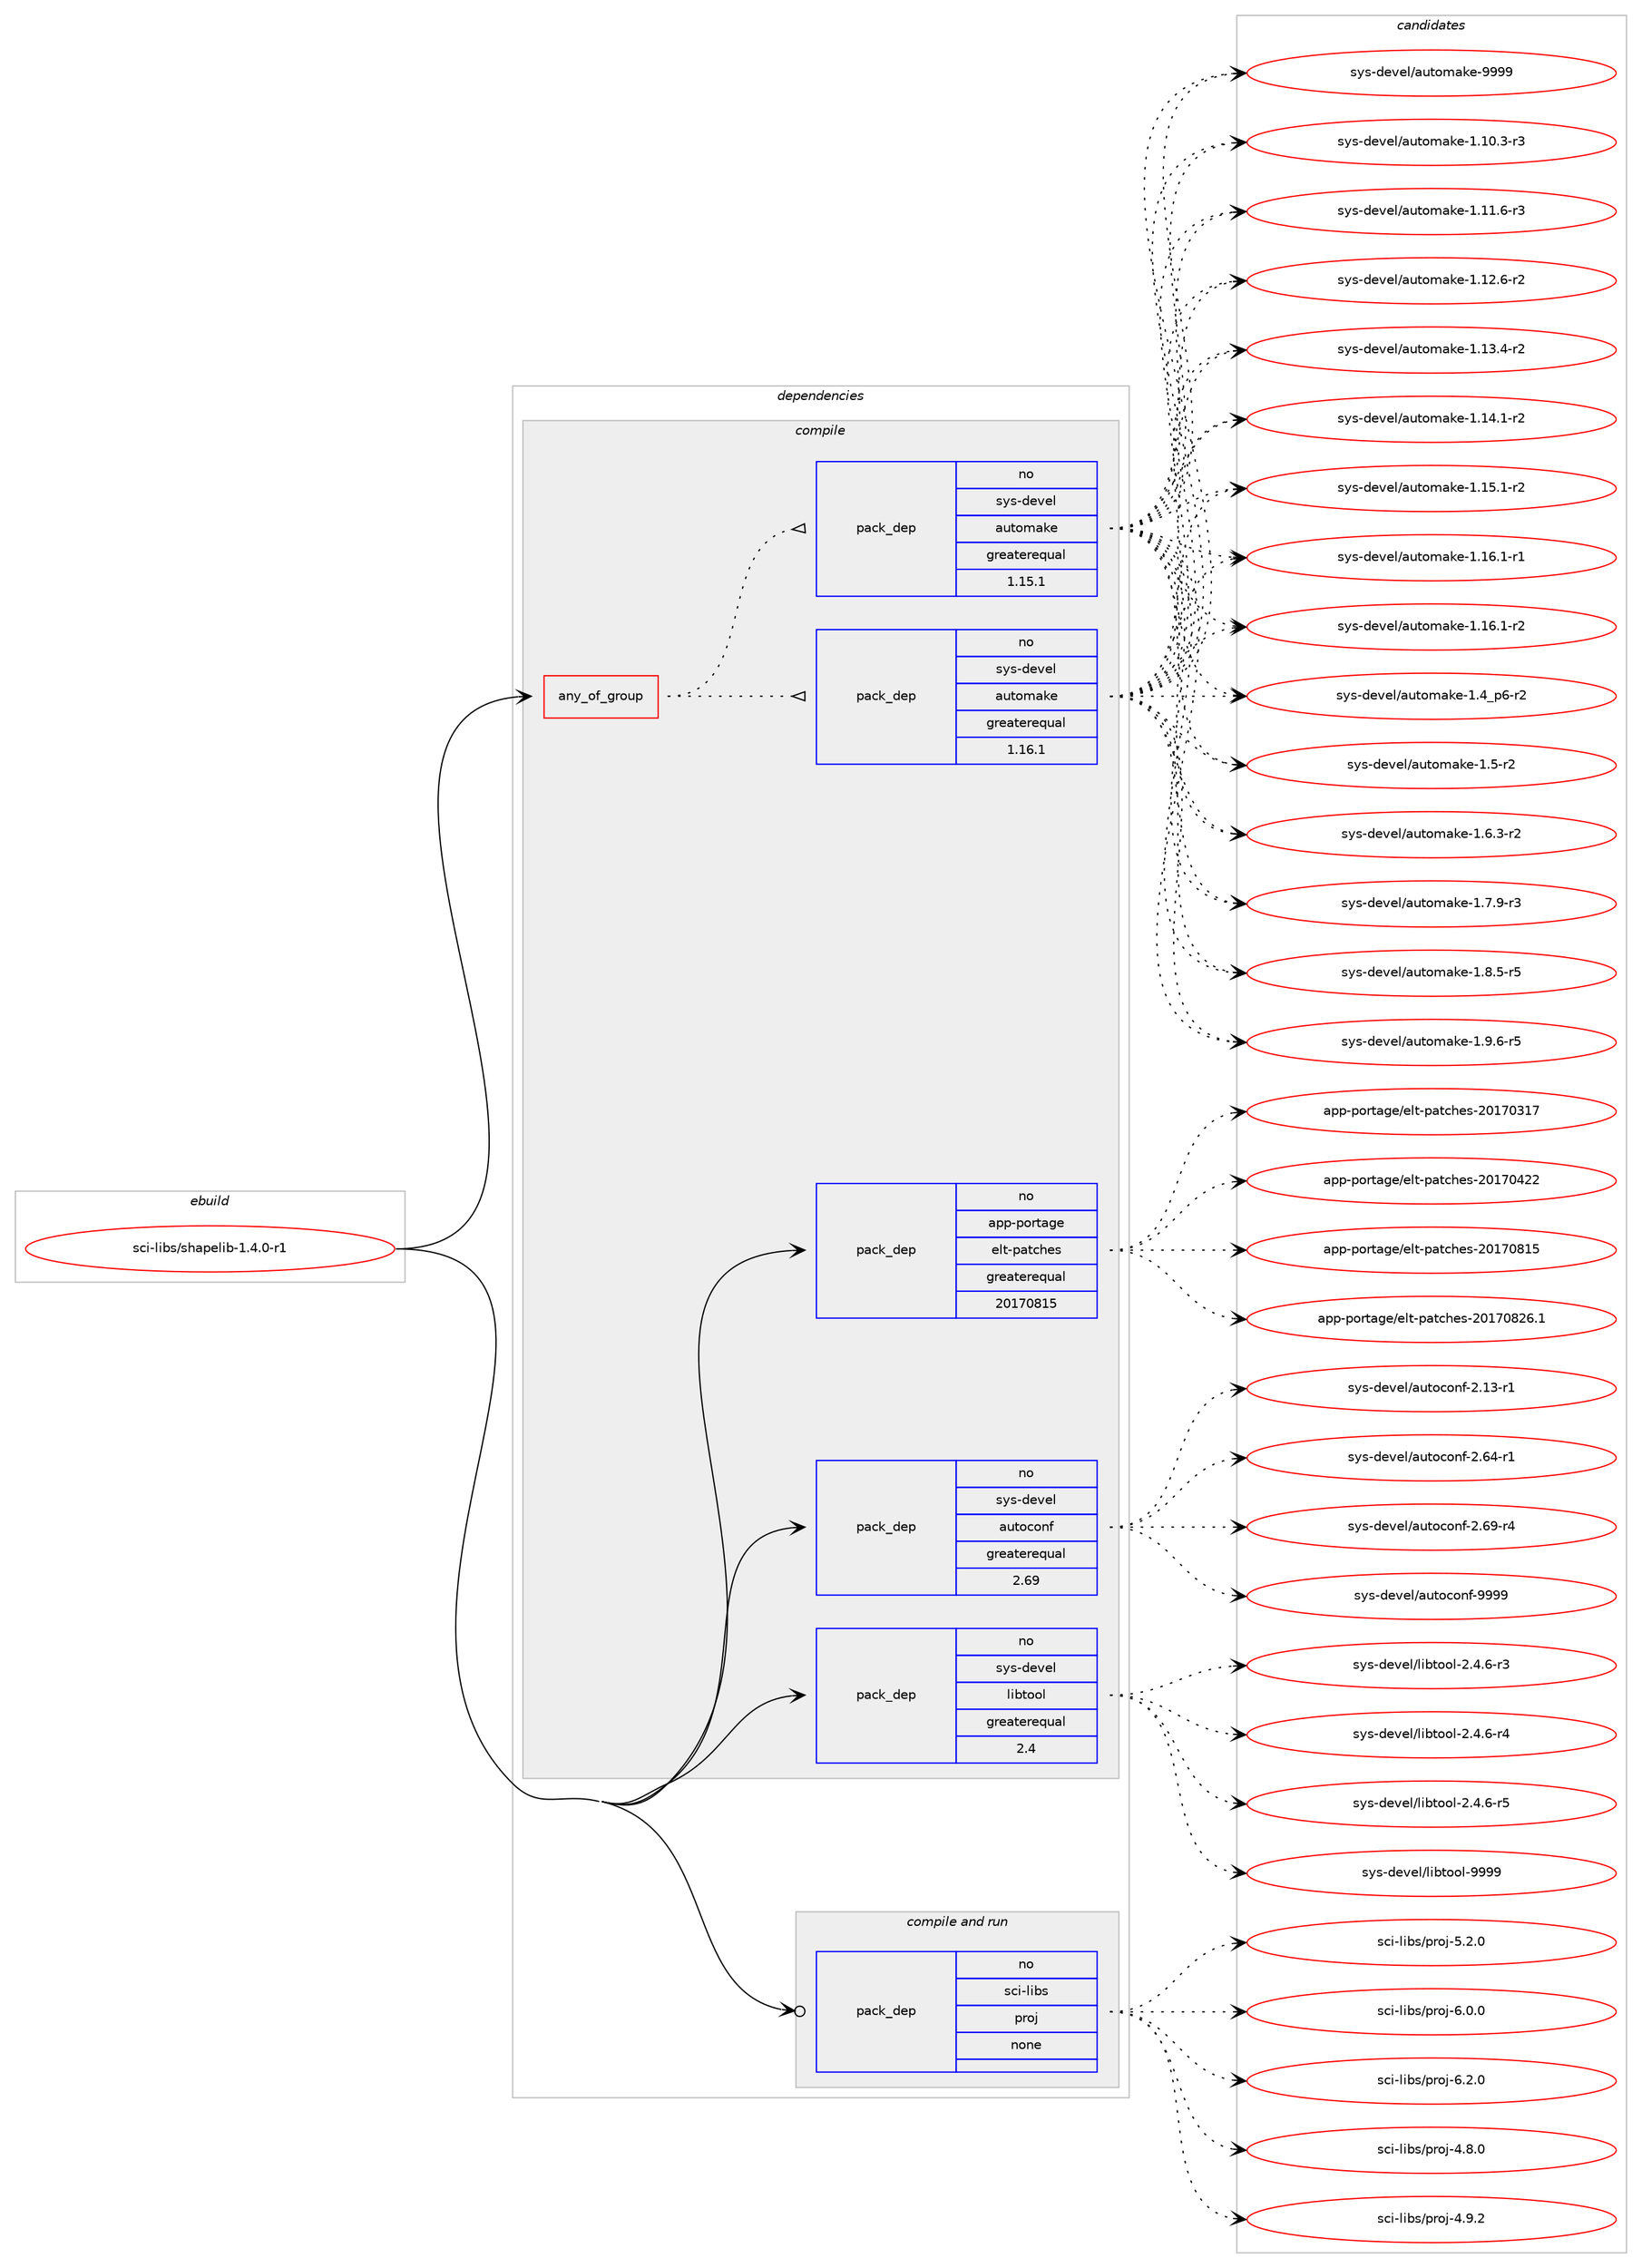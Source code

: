 digraph prolog {

# *************
# Graph options
# *************

newrank=true;
concentrate=true;
compound=true;
graph [rankdir=LR,fontname=Helvetica,fontsize=10,ranksep=1.5];#, ranksep=2.5, nodesep=0.2];
edge  [arrowhead=vee];
node  [fontname=Helvetica,fontsize=10];

# **********
# The ebuild
# **********

subgraph cluster_leftcol {
color=gray;
rank=same;
label=<<i>ebuild</i>>;
id [label="sci-libs/shapelib-1.4.0-r1", color=red, width=4, href="../sci-libs/shapelib-1.4.0-r1.svg"];
}

# ****************
# The dependencies
# ****************

subgraph cluster_midcol {
color=gray;
label=<<i>dependencies</i>>;
subgraph cluster_compile {
fillcolor="#eeeeee";
style=filled;
label=<<i>compile</i>>;
subgraph any14680 {
dependency859764 [label=<<TABLE BORDER="0" CELLBORDER="1" CELLSPACING="0" CELLPADDING="4"><TR><TD CELLPADDING="10">any_of_group</TD></TR></TABLE>>, shape=none, color=red];subgraph pack635806 {
dependency859765 [label=<<TABLE BORDER="0" CELLBORDER="1" CELLSPACING="0" CELLPADDING="4" WIDTH="220"><TR><TD ROWSPAN="6" CELLPADDING="30">pack_dep</TD></TR><TR><TD WIDTH="110">no</TD></TR><TR><TD>sys-devel</TD></TR><TR><TD>automake</TD></TR><TR><TD>greaterequal</TD></TR><TR><TD>1.16.1</TD></TR></TABLE>>, shape=none, color=blue];
}
dependency859764:e -> dependency859765:w [weight=20,style="dotted",arrowhead="oinv"];
subgraph pack635807 {
dependency859766 [label=<<TABLE BORDER="0" CELLBORDER="1" CELLSPACING="0" CELLPADDING="4" WIDTH="220"><TR><TD ROWSPAN="6" CELLPADDING="30">pack_dep</TD></TR><TR><TD WIDTH="110">no</TD></TR><TR><TD>sys-devel</TD></TR><TR><TD>automake</TD></TR><TR><TD>greaterequal</TD></TR><TR><TD>1.15.1</TD></TR></TABLE>>, shape=none, color=blue];
}
dependency859764:e -> dependency859766:w [weight=20,style="dotted",arrowhead="oinv"];
}
id:e -> dependency859764:w [weight=20,style="solid",arrowhead="vee"];
subgraph pack635808 {
dependency859767 [label=<<TABLE BORDER="0" CELLBORDER="1" CELLSPACING="0" CELLPADDING="4" WIDTH="220"><TR><TD ROWSPAN="6" CELLPADDING="30">pack_dep</TD></TR><TR><TD WIDTH="110">no</TD></TR><TR><TD>app-portage</TD></TR><TR><TD>elt-patches</TD></TR><TR><TD>greaterequal</TD></TR><TR><TD>20170815</TD></TR></TABLE>>, shape=none, color=blue];
}
id:e -> dependency859767:w [weight=20,style="solid",arrowhead="vee"];
subgraph pack635809 {
dependency859768 [label=<<TABLE BORDER="0" CELLBORDER="1" CELLSPACING="0" CELLPADDING="4" WIDTH="220"><TR><TD ROWSPAN="6" CELLPADDING="30">pack_dep</TD></TR><TR><TD WIDTH="110">no</TD></TR><TR><TD>sys-devel</TD></TR><TR><TD>autoconf</TD></TR><TR><TD>greaterequal</TD></TR><TR><TD>2.69</TD></TR></TABLE>>, shape=none, color=blue];
}
id:e -> dependency859768:w [weight=20,style="solid",arrowhead="vee"];
subgraph pack635810 {
dependency859769 [label=<<TABLE BORDER="0" CELLBORDER="1" CELLSPACING="0" CELLPADDING="4" WIDTH="220"><TR><TD ROWSPAN="6" CELLPADDING="30">pack_dep</TD></TR><TR><TD WIDTH="110">no</TD></TR><TR><TD>sys-devel</TD></TR><TR><TD>libtool</TD></TR><TR><TD>greaterequal</TD></TR><TR><TD>2.4</TD></TR></TABLE>>, shape=none, color=blue];
}
id:e -> dependency859769:w [weight=20,style="solid",arrowhead="vee"];
}
subgraph cluster_compileandrun {
fillcolor="#eeeeee";
style=filled;
label=<<i>compile and run</i>>;
subgraph pack635811 {
dependency859770 [label=<<TABLE BORDER="0" CELLBORDER="1" CELLSPACING="0" CELLPADDING="4" WIDTH="220"><TR><TD ROWSPAN="6" CELLPADDING="30">pack_dep</TD></TR><TR><TD WIDTH="110">no</TD></TR><TR><TD>sci-libs</TD></TR><TR><TD>proj</TD></TR><TR><TD>none</TD></TR><TR><TD></TD></TR></TABLE>>, shape=none, color=blue];
}
id:e -> dependency859770:w [weight=20,style="solid",arrowhead="odotvee"];
}
subgraph cluster_run {
fillcolor="#eeeeee";
style=filled;
label=<<i>run</i>>;
}
}

# **************
# The candidates
# **************

subgraph cluster_choices {
rank=same;
color=gray;
label=<<i>candidates</i>>;

subgraph choice635806 {
color=black;
nodesep=1;
choice11512111545100101118101108479711711611110997107101454946494846514511451 [label="sys-devel/automake-1.10.3-r3", color=red, width=4,href="../sys-devel/automake-1.10.3-r3.svg"];
choice11512111545100101118101108479711711611110997107101454946494946544511451 [label="sys-devel/automake-1.11.6-r3", color=red, width=4,href="../sys-devel/automake-1.11.6-r3.svg"];
choice11512111545100101118101108479711711611110997107101454946495046544511450 [label="sys-devel/automake-1.12.6-r2", color=red, width=4,href="../sys-devel/automake-1.12.6-r2.svg"];
choice11512111545100101118101108479711711611110997107101454946495146524511450 [label="sys-devel/automake-1.13.4-r2", color=red, width=4,href="../sys-devel/automake-1.13.4-r2.svg"];
choice11512111545100101118101108479711711611110997107101454946495246494511450 [label="sys-devel/automake-1.14.1-r2", color=red, width=4,href="../sys-devel/automake-1.14.1-r2.svg"];
choice11512111545100101118101108479711711611110997107101454946495346494511450 [label="sys-devel/automake-1.15.1-r2", color=red, width=4,href="../sys-devel/automake-1.15.1-r2.svg"];
choice11512111545100101118101108479711711611110997107101454946495446494511449 [label="sys-devel/automake-1.16.1-r1", color=red, width=4,href="../sys-devel/automake-1.16.1-r1.svg"];
choice11512111545100101118101108479711711611110997107101454946495446494511450 [label="sys-devel/automake-1.16.1-r2", color=red, width=4,href="../sys-devel/automake-1.16.1-r2.svg"];
choice115121115451001011181011084797117116111109971071014549465295112544511450 [label="sys-devel/automake-1.4_p6-r2", color=red, width=4,href="../sys-devel/automake-1.4_p6-r2.svg"];
choice11512111545100101118101108479711711611110997107101454946534511450 [label="sys-devel/automake-1.5-r2", color=red, width=4,href="../sys-devel/automake-1.5-r2.svg"];
choice115121115451001011181011084797117116111109971071014549465446514511450 [label="sys-devel/automake-1.6.3-r2", color=red, width=4,href="../sys-devel/automake-1.6.3-r2.svg"];
choice115121115451001011181011084797117116111109971071014549465546574511451 [label="sys-devel/automake-1.7.9-r3", color=red, width=4,href="../sys-devel/automake-1.7.9-r3.svg"];
choice115121115451001011181011084797117116111109971071014549465646534511453 [label="sys-devel/automake-1.8.5-r5", color=red, width=4,href="../sys-devel/automake-1.8.5-r5.svg"];
choice115121115451001011181011084797117116111109971071014549465746544511453 [label="sys-devel/automake-1.9.6-r5", color=red, width=4,href="../sys-devel/automake-1.9.6-r5.svg"];
choice115121115451001011181011084797117116111109971071014557575757 [label="sys-devel/automake-9999", color=red, width=4,href="../sys-devel/automake-9999.svg"];
dependency859765:e -> choice11512111545100101118101108479711711611110997107101454946494846514511451:w [style=dotted,weight="100"];
dependency859765:e -> choice11512111545100101118101108479711711611110997107101454946494946544511451:w [style=dotted,weight="100"];
dependency859765:e -> choice11512111545100101118101108479711711611110997107101454946495046544511450:w [style=dotted,weight="100"];
dependency859765:e -> choice11512111545100101118101108479711711611110997107101454946495146524511450:w [style=dotted,weight="100"];
dependency859765:e -> choice11512111545100101118101108479711711611110997107101454946495246494511450:w [style=dotted,weight="100"];
dependency859765:e -> choice11512111545100101118101108479711711611110997107101454946495346494511450:w [style=dotted,weight="100"];
dependency859765:e -> choice11512111545100101118101108479711711611110997107101454946495446494511449:w [style=dotted,weight="100"];
dependency859765:e -> choice11512111545100101118101108479711711611110997107101454946495446494511450:w [style=dotted,weight="100"];
dependency859765:e -> choice115121115451001011181011084797117116111109971071014549465295112544511450:w [style=dotted,weight="100"];
dependency859765:e -> choice11512111545100101118101108479711711611110997107101454946534511450:w [style=dotted,weight="100"];
dependency859765:e -> choice115121115451001011181011084797117116111109971071014549465446514511450:w [style=dotted,weight="100"];
dependency859765:e -> choice115121115451001011181011084797117116111109971071014549465546574511451:w [style=dotted,weight="100"];
dependency859765:e -> choice115121115451001011181011084797117116111109971071014549465646534511453:w [style=dotted,weight="100"];
dependency859765:e -> choice115121115451001011181011084797117116111109971071014549465746544511453:w [style=dotted,weight="100"];
dependency859765:e -> choice115121115451001011181011084797117116111109971071014557575757:w [style=dotted,weight="100"];
}
subgraph choice635807 {
color=black;
nodesep=1;
choice11512111545100101118101108479711711611110997107101454946494846514511451 [label="sys-devel/automake-1.10.3-r3", color=red, width=4,href="../sys-devel/automake-1.10.3-r3.svg"];
choice11512111545100101118101108479711711611110997107101454946494946544511451 [label="sys-devel/automake-1.11.6-r3", color=red, width=4,href="../sys-devel/automake-1.11.6-r3.svg"];
choice11512111545100101118101108479711711611110997107101454946495046544511450 [label="sys-devel/automake-1.12.6-r2", color=red, width=4,href="../sys-devel/automake-1.12.6-r2.svg"];
choice11512111545100101118101108479711711611110997107101454946495146524511450 [label="sys-devel/automake-1.13.4-r2", color=red, width=4,href="../sys-devel/automake-1.13.4-r2.svg"];
choice11512111545100101118101108479711711611110997107101454946495246494511450 [label="sys-devel/automake-1.14.1-r2", color=red, width=4,href="../sys-devel/automake-1.14.1-r2.svg"];
choice11512111545100101118101108479711711611110997107101454946495346494511450 [label="sys-devel/automake-1.15.1-r2", color=red, width=4,href="../sys-devel/automake-1.15.1-r2.svg"];
choice11512111545100101118101108479711711611110997107101454946495446494511449 [label="sys-devel/automake-1.16.1-r1", color=red, width=4,href="../sys-devel/automake-1.16.1-r1.svg"];
choice11512111545100101118101108479711711611110997107101454946495446494511450 [label="sys-devel/automake-1.16.1-r2", color=red, width=4,href="../sys-devel/automake-1.16.1-r2.svg"];
choice115121115451001011181011084797117116111109971071014549465295112544511450 [label="sys-devel/automake-1.4_p6-r2", color=red, width=4,href="../sys-devel/automake-1.4_p6-r2.svg"];
choice11512111545100101118101108479711711611110997107101454946534511450 [label="sys-devel/automake-1.5-r2", color=red, width=4,href="../sys-devel/automake-1.5-r2.svg"];
choice115121115451001011181011084797117116111109971071014549465446514511450 [label="sys-devel/automake-1.6.3-r2", color=red, width=4,href="../sys-devel/automake-1.6.3-r2.svg"];
choice115121115451001011181011084797117116111109971071014549465546574511451 [label="sys-devel/automake-1.7.9-r3", color=red, width=4,href="../sys-devel/automake-1.7.9-r3.svg"];
choice115121115451001011181011084797117116111109971071014549465646534511453 [label="sys-devel/automake-1.8.5-r5", color=red, width=4,href="../sys-devel/automake-1.8.5-r5.svg"];
choice115121115451001011181011084797117116111109971071014549465746544511453 [label="sys-devel/automake-1.9.6-r5", color=red, width=4,href="../sys-devel/automake-1.9.6-r5.svg"];
choice115121115451001011181011084797117116111109971071014557575757 [label="sys-devel/automake-9999", color=red, width=4,href="../sys-devel/automake-9999.svg"];
dependency859766:e -> choice11512111545100101118101108479711711611110997107101454946494846514511451:w [style=dotted,weight="100"];
dependency859766:e -> choice11512111545100101118101108479711711611110997107101454946494946544511451:w [style=dotted,weight="100"];
dependency859766:e -> choice11512111545100101118101108479711711611110997107101454946495046544511450:w [style=dotted,weight="100"];
dependency859766:e -> choice11512111545100101118101108479711711611110997107101454946495146524511450:w [style=dotted,weight="100"];
dependency859766:e -> choice11512111545100101118101108479711711611110997107101454946495246494511450:w [style=dotted,weight="100"];
dependency859766:e -> choice11512111545100101118101108479711711611110997107101454946495346494511450:w [style=dotted,weight="100"];
dependency859766:e -> choice11512111545100101118101108479711711611110997107101454946495446494511449:w [style=dotted,weight="100"];
dependency859766:e -> choice11512111545100101118101108479711711611110997107101454946495446494511450:w [style=dotted,weight="100"];
dependency859766:e -> choice115121115451001011181011084797117116111109971071014549465295112544511450:w [style=dotted,weight="100"];
dependency859766:e -> choice11512111545100101118101108479711711611110997107101454946534511450:w [style=dotted,weight="100"];
dependency859766:e -> choice115121115451001011181011084797117116111109971071014549465446514511450:w [style=dotted,weight="100"];
dependency859766:e -> choice115121115451001011181011084797117116111109971071014549465546574511451:w [style=dotted,weight="100"];
dependency859766:e -> choice115121115451001011181011084797117116111109971071014549465646534511453:w [style=dotted,weight="100"];
dependency859766:e -> choice115121115451001011181011084797117116111109971071014549465746544511453:w [style=dotted,weight="100"];
dependency859766:e -> choice115121115451001011181011084797117116111109971071014557575757:w [style=dotted,weight="100"];
}
subgraph choice635808 {
color=black;
nodesep=1;
choice97112112451121111141169710310147101108116451129711699104101115455048495548514955 [label="app-portage/elt-patches-20170317", color=red, width=4,href="../app-portage/elt-patches-20170317.svg"];
choice97112112451121111141169710310147101108116451129711699104101115455048495548525050 [label="app-portage/elt-patches-20170422", color=red, width=4,href="../app-portage/elt-patches-20170422.svg"];
choice97112112451121111141169710310147101108116451129711699104101115455048495548564953 [label="app-portage/elt-patches-20170815", color=red, width=4,href="../app-portage/elt-patches-20170815.svg"];
choice971121124511211111411697103101471011081164511297116991041011154550484955485650544649 [label="app-portage/elt-patches-20170826.1", color=red, width=4,href="../app-portage/elt-patches-20170826.1.svg"];
dependency859767:e -> choice97112112451121111141169710310147101108116451129711699104101115455048495548514955:w [style=dotted,weight="100"];
dependency859767:e -> choice97112112451121111141169710310147101108116451129711699104101115455048495548525050:w [style=dotted,weight="100"];
dependency859767:e -> choice97112112451121111141169710310147101108116451129711699104101115455048495548564953:w [style=dotted,weight="100"];
dependency859767:e -> choice971121124511211111411697103101471011081164511297116991041011154550484955485650544649:w [style=dotted,weight="100"];
}
subgraph choice635809 {
color=black;
nodesep=1;
choice1151211154510010111810110847971171161119911111010245504649514511449 [label="sys-devel/autoconf-2.13-r1", color=red, width=4,href="../sys-devel/autoconf-2.13-r1.svg"];
choice1151211154510010111810110847971171161119911111010245504654524511449 [label="sys-devel/autoconf-2.64-r1", color=red, width=4,href="../sys-devel/autoconf-2.64-r1.svg"];
choice1151211154510010111810110847971171161119911111010245504654574511452 [label="sys-devel/autoconf-2.69-r4", color=red, width=4,href="../sys-devel/autoconf-2.69-r4.svg"];
choice115121115451001011181011084797117116111991111101024557575757 [label="sys-devel/autoconf-9999", color=red, width=4,href="../sys-devel/autoconf-9999.svg"];
dependency859768:e -> choice1151211154510010111810110847971171161119911111010245504649514511449:w [style=dotted,weight="100"];
dependency859768:e -> choice1151211154510010111810110847971171161119911111010245504654524511449:w [style=dotted,weight="100"];
dependency859768:e -> choice1151211154510010111810110847971171161119911111010245504654574511452:w [style=dotted,weight="100"];
dependency859768:e -> choice115121115451001011181011084797117116111991111101024557575757:w [style=dotted,weight="100"];
}
subgraph choice635810 {
color=black;
nodesep=1;
choice1151211154510010111810110847108105981161111111084550465246544511451 [label="sys-devel/libtool-2.4.6-r3", color=red, width=4,href="../sys-devel/libtool-2.4.6-r3.svg"];
choice1151211154510010111810110847108105981161111111084550465246544511452 [label="sys-devel/libtool-2.4.6-r4", color=red, width=4,href="../sys-devel/libtool-2.4.6-r4.svg"];
choice1151211154510010111810110847108105981161111111084550465246544511453 [label="sys-devel/libtool-2.4.6-r5", color=red, width=4,href="../sys-devel/libtool-2.4.6-r5.svg"];
choice1151211154510010111810110847108105981161111111084557575757 [label="sys-devel/libtool-9999", color=red, width=4,href="../sys-devel/libtool-9999.svg"];
dependency859769:e -> choice1151211154510010111810110847108105981161111111084550465246544511451:w [style=dotted,weight="100"];
dependency859769:e -> choice1151211154510010111810110847108105981161111111084550465246544511452:w [style=dotted,weight="100"];
dependency859769:e -> choice1151211154510010111810110847108105981161111111084550465246544511453:w [style=dotted,weight="100"];
dependency859769:e -> choice1151211154510010111810110847108105981161111111084557575757:w [style=dotted,weight="100"];
}
subgraph choice635811 {
color=black;
nodesep=1;
choice11599105451081059811547112114111106455246564648 [label="sci-libs/proj-4.8.0", color=red, width=4,href="../sci-libs/proj-4.8.0.svg"];
choice11599105451081059811547112114111106455246574650 [label="sci-libs/proj-4.9.2", color=red, width=4,href="../sci-libs/proj-4.9.2.svg"];
choice11599105451081059811547112114111106455346504648 [label="sci-libs/proj-5.2.0", color=red, width=4,href="../sci-libs/proj-5.2.0.svg"];
choice11599105451081059811547112114111106455446484648 [label="sci-libs/proj-6.0.0", color=red, width=4,href="../sci-libs/proj-6.0.0.svg"];
choice11599105451081059811547112114111106455446504648 [label="sci-libs/proj-6.2.0", color=red, width=4,href="../sci-libs/proj-6.2.0.svg"];
dependency859770:e -> choice11599105451081059811547112114111106455246564648:w [style=dotted,weight="100"];
dependency859770:e -> choice11599105451081059811547112114111106455246574650:w [style=dotted,weight="100"];
dependency859770:e -> choice11599105451081059811547112114111106455346504648:w [style=dotted,weight="100"];
dependency859770:e -> choice11599105451081059811547112114111106455446484648:w [style=dotted,weight="100"];
dependency859770:e -> choice11599105451081059811547112114111106455446504648:w [style=dotted,weight="100"];
}
}

}
